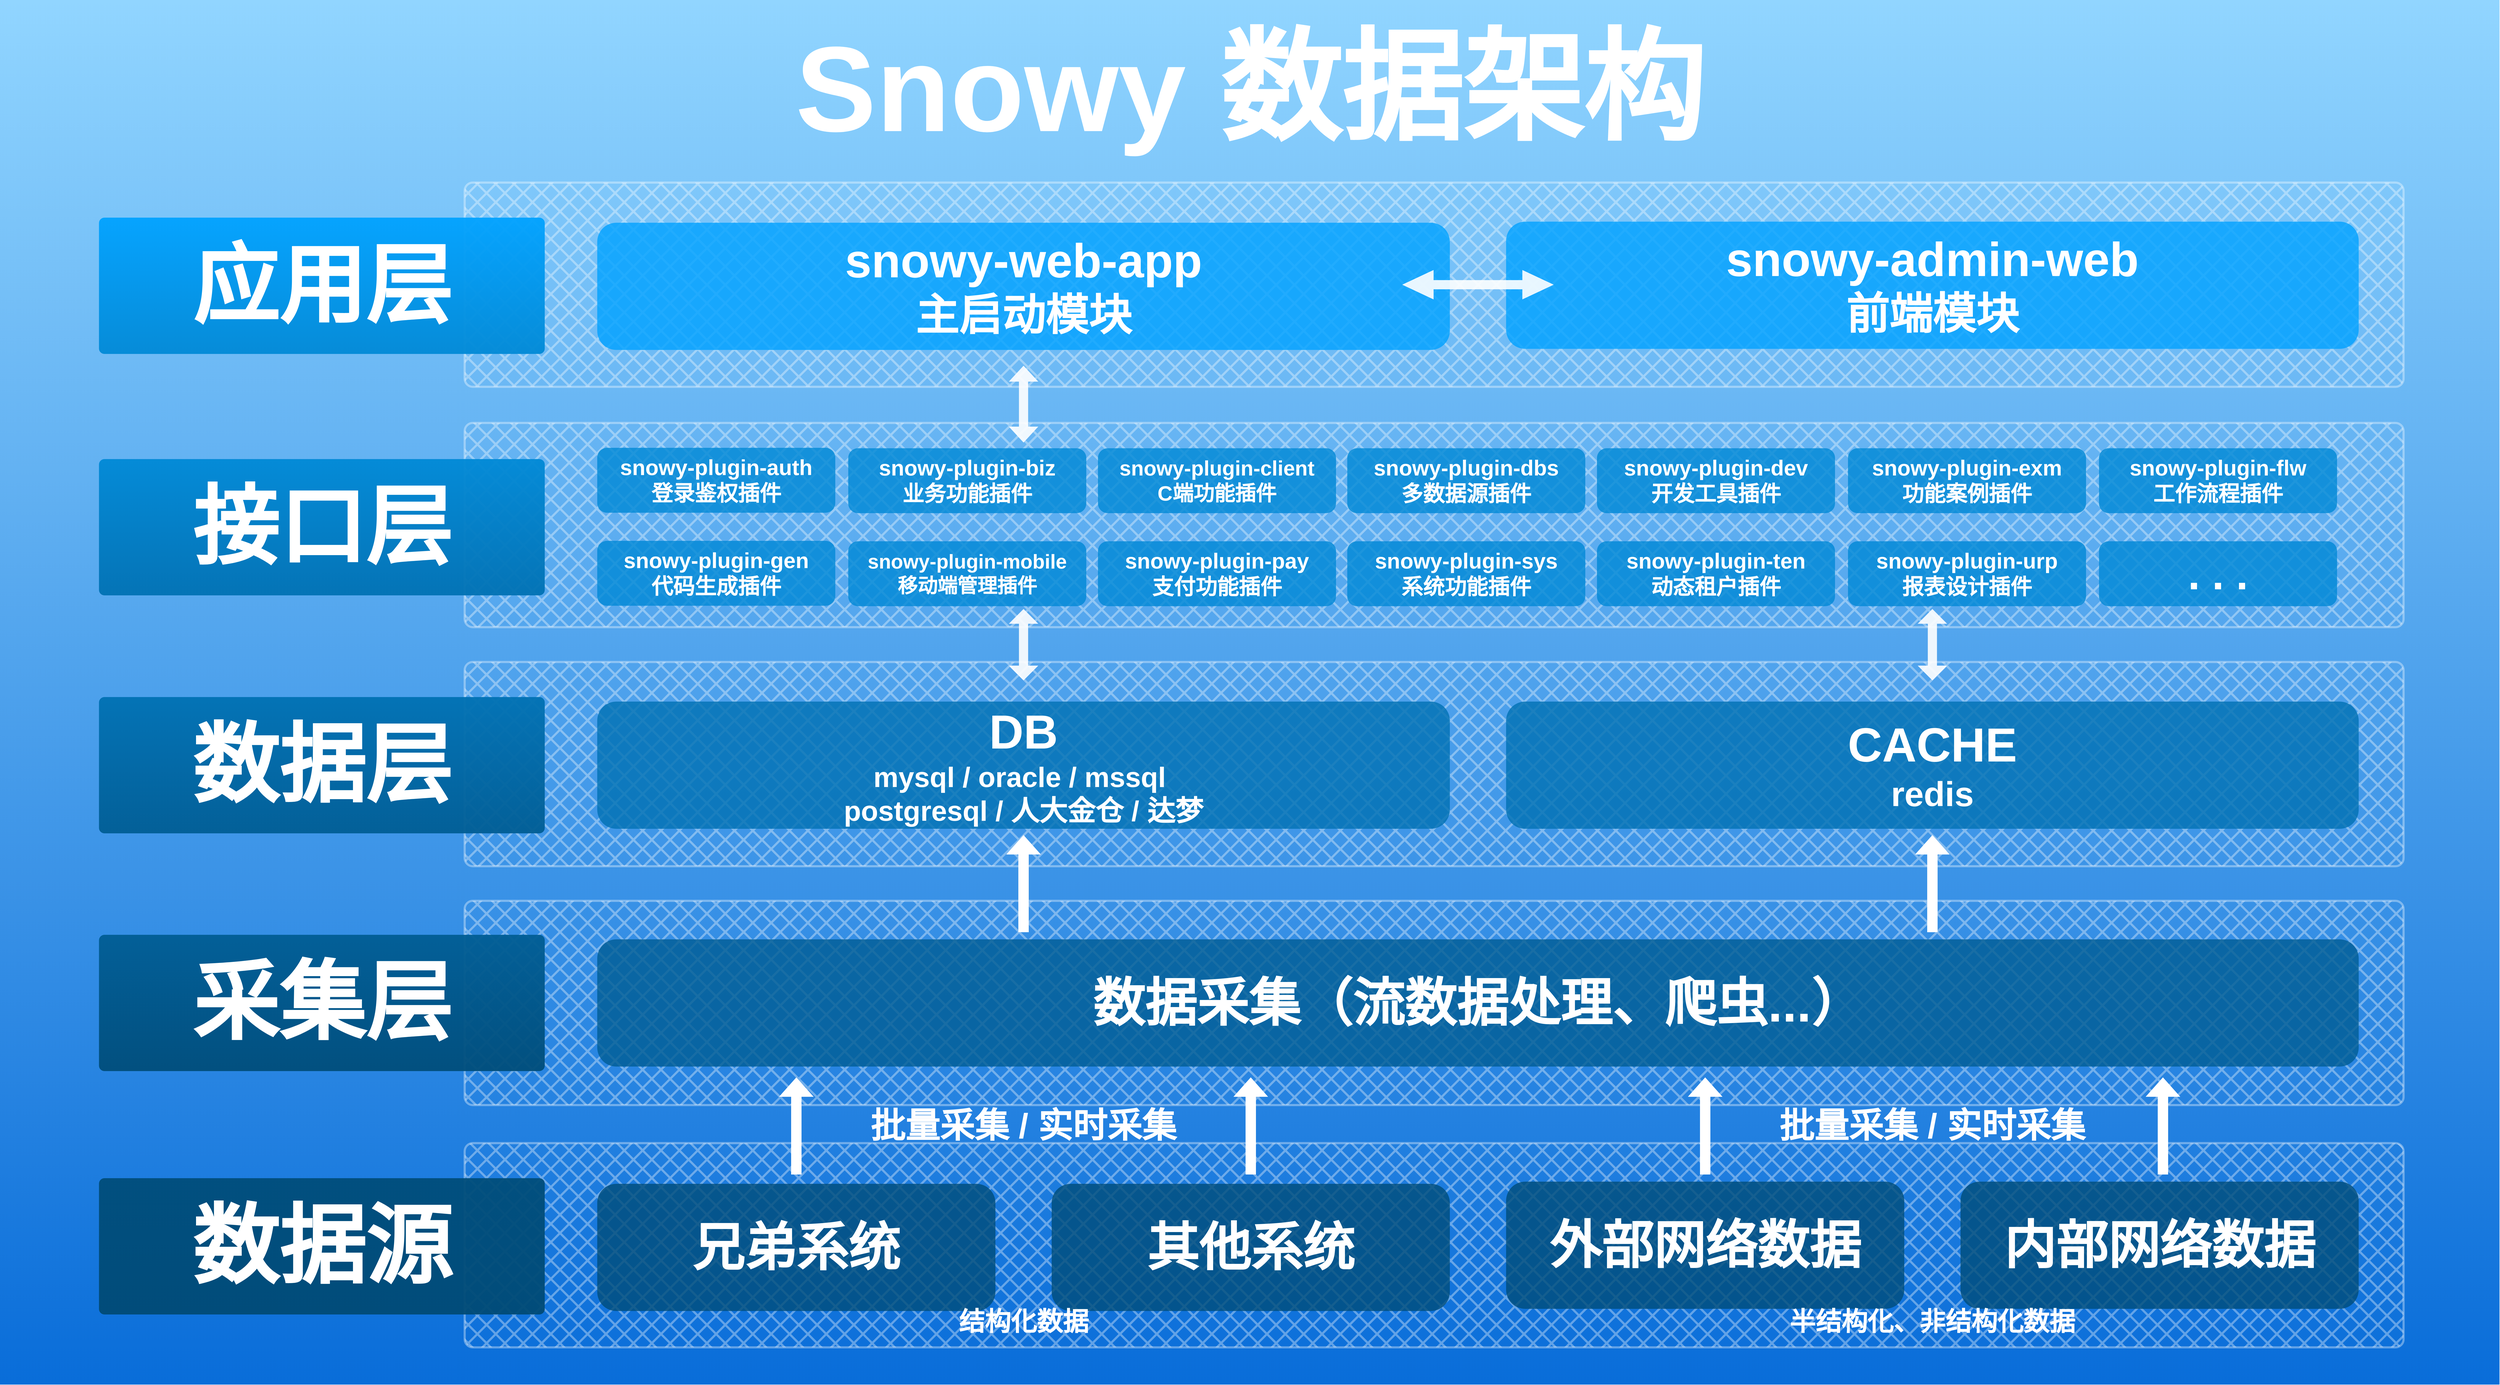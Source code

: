 <mxfile version="20.8.16" type="device"><diagram name="第 1 页" id="Kx8VIuU5H8zVZk4iBe6g"><mxGraphModel dx="14560" dy="7933" grid="1" gridSize="10" guides="1" tooltips="1" connect="1" arrows="1" fold="1" page="1" pageScale="1" pageWidth="827" pageHeight="1169" background="none" math="0" shadow="0"><root><mxCell id="0"/><mxCell id="1" parent="0"/><mxCell id="4Srfthnc1ipONNGXLUVX-5" value="" style="rounded=0;whiteSpace=wrap;html=1;fontSize=70;fillColor=#91d5ff;gradientColor=#096dd9;strokeColor=none;gradientDirection=south;fillStyle=zigzag-line;aspect=fixed;" parent="1" vertex="1"><mxGeometry x="-430.0" y="170" width="5775.38" height="3200" as="geometry"/></mxCell><mxCell id="FLzds0h-Em5p2aTKlsyB-1" value="" style="rounded=1;whiteSpace=wrap;html=1;fillStyle=cross-hatch;strokeColor=#FFFFFF;fontFamily=Helvetica;fontSize=70;fontColor=#333333;fillColor=#FFFFFF;gradientDirection=north;strokeWidth=5;glass=0;shadow=0;arcSize=4;flipV=1;gradientColor=none;opacity=35;" parent="1" vertex="1"><mxGeometry x="643.69" y="592" width="4480" height="472" as="geometry"/></mxCell><mxCell id="4Srfthnc1ipONNGXLUVX-15" value="&lt;font style=&quot;&quot;&gt;&lt;b style=&quot;&quot;&gt;&lt;font style=&quot;&quot;&gt;&lt;font color=&quot;#ffffff&quot; style=&quot;font-size: 280px;&quot;&gt;Snowy 数据架构&lt;/font&gt;&lt;/font&gt;&lt;/b&gt;&lt;/font&gt;" style="text;html=1;strokeColor=none;fillColor=none;align=center;verticalAlign=middle;whiteSpace=wrap;rounded=0;perimeterSpacing=1;strokeWidth=5;fillStyle=zigzag-line;gradientColor=none;gradientDirection=north;" parent="1" vertex="1"><mxGeometry x="1336.75" y="230" width="2241.88" height="290" as="geometry"/></mxCell><mxCell id="4Srfthnc1ipONNGXLUVX-13" value="&lt;b&gt;&lt;font style=&quot;font-size: 200px;&quot;&gt;应用层&lt;/font&gt;&lt;/b&gt;" style="rounded=1;whiteSpace=wrap;html=1;fillStyle=auto;strokeColor=none;fontFamily=Helvetica;fontSize=70;fontColor=#ffffff;fillColor=#00A2FF;gradientDirection=north;strokeWidth=3;glass=0;shadow=0;arcSize=4;flipV=1;gradientColor=#0089D6;opacity=95;" parent="1" vertex="1"><mxGeometry x="-201.31" y="673" width="1030" height="315" as="geometry"/></mxCell><mxCell id="FLzds0h-Em5p2aTKlsyB-4" value="" style="rounded=1;whiteSpace=wrap;html=1;fillStyle=cross-hatch;strokeColor=#FFFFFF;fontFamily=Helvetica;fontSize=70;fontColor=#333333;fillColor=#FFFFFF;gradientDirection=north;strokeWidth=5;glass=0;shadow=0;arcSize=4;flipV=1;gradientColor=none;opacity=35;" parent="1" vertex="1"><mxGeometry x="643.69" y="1147.5" width="4480" height="472" as="geometry"/></mxCell><mxCell id="FLzds0h-Em5p2aTKlsyB-5" value="&lt;b&gt;&lt;font style=&quot;font-size: 200px;&quot;&gt;接口层&lt;/font&gt;&lt;/b&gt;" style="rounded=1;whiteSpace=wrap;html=1;fillStyle=auto;strokeColor=none;fontFamily=Helvetica;fontSize=70;fontColor=#ffffff;fillColor=#0089D6;gradientDirection=north;strokeWidth=3;glass=0;shadow=0;arcSize=4;flipV=1;gradientColor=#0071B3;opacity=95;" parent="1" vertex="1"><mxGeometry x="-201.31" y="1231" width="1030" height="315" as="geometry"/></mxCell><mxCell id="FLzds0h-Em5p2aTKlsyB-6" value="" style="rounded=1;whiteSpace=wrap;html=1;fillStyle=cross-hatch;strokeColor=#FFFFFF;fontFamily=Helvetica;fontSize=70;fontColor=#333333;fillColor=#FFFFFF;gradientDirection=north;strokeWidth=5;glass=0;shadow=0;arcSize=4;flipV=1;gradientColor=none;opacity=35;" parent="1" vertex="1"><mxGeometry x="643.69" y="1700" width="4480" height="472" as="geometry"/></mxCell><mxCell id="FLzds0h-Em5p2aTKlsyB-7" value="&lt;b&gt;&lt;font style=&quot;font-size: 200px;&quot;&gt;数据层&lt;/font&gt;&lt;/b&gt;" style="rounded=1;whiteSpace=wrap;html=1;fillStyle=auto;strokeColor=none;fontFamily=Helvetica;fontSize=70;fontColor=#ffffff;fillColor=#0071B3;gradientDirection=north;strokeWidth=3;glass=0;shadow=0;arcSize=4;flipV=1;gradientColor=#005D94;opacity=95;" parent="1" vertex="1"><mxGeometry x="-201.31" y="1781" width="1030" height="315" as="geometry"/></mxCell><mxCell id="FLzds0h-Em5p2aTKlsyB-8" value="" style="rounded=1;whiteSpace=wrap;html=1;fillStyle=cross-hatch;strokeColor=#FFFFFF;fontFamily=Helvetica;fontSize=70;fontColor=#333333;fillColor=#FFFFFF;gradientDirection=north;strokeWidth=5;glass=0;shadow=0;arcSize=4;flipV=1;gradientColor=none;opacity=35;" parent="1" vertex="1"><mxGeometry x="643.69" y="2252" width="4480" height="472" as="geometry"/></mxCell><mxCell id="FLzds0h-Em5p2aTKlsyB-9" value="&lt;b&gt;&lt;font style=&quot;font-size: 200px;&quot;&gt;采集层&lt;/font&gt;&lt;/b&gt;" style="rounded=1;whiteSpace=wrap;html=1;fillStyle=auto;strokeColor=none;fontFamily=Helvetica;fontSize=70;fontColor=#ffffff;fillColor=#005D94;gradientDirection=north;strokeWidth=3;glass=0;shadow=0;arcSize=4;flipV=1;gradientColor=#004D7A;opacity=95;" parent="1" vertex="1"><mxGeometry x="-201.31" y="2330.5" width="1030" height="315" as="geometry"/></mxCell><mxCell id="FLzds0h-Em5p2aTKlsyB-10" value="" style="rounded=1;whiteSpace=wrap;html=1;fillStyle=cross-hatch;strokeColor=#FFFFFF;fontFamily=Helvetica;fontSize=70;fontColor=#333333;fillColor=#FFFFFF;gradientDirection=north;strokeWidth=5;glass=0;shadow=0;arcSize=4;flipV=1;gradientColor=none;opacity=35;" parent="1" vertex="1"><mxGeometry x="643.69" y="2812" width="4480" height="472" as="geometry"/></mxCell><mxCell id="FLzds0h-Em5p2aTKlsyB-11" value="&lt;b&gt;&lt;font style=&quot;font-size: 200px;&quot;&gt;数据源&lt;/font&gt;&lt;/b&gt;" style="rounded=1;whiteSpace=wrap;html=1;fillStyle=auto;strokeColor=none;fontFamily=Helvetica;fontSize=70;fontColor=#ffffff;fillColor=#004D7A;gradientDirection=north;strokeWidth=3;glass=0;shadow=0;arcSize=4;flipV=1;gradientColor=#004A75;opacity=95;" parent="1" vertex="1"><mxGeometry x="-201.31" y="2893" width="1030" height="315" as="geometry"/></mxCell><mxCell id="IisdGV5goiB8E4fgq-Qt-1" value="&lt;h2 style=&quot;font-size: 50px;&quot;&gt;&lt;b&gt;&lt;font style=&quot;font-size: 50px;&quot;&gt;snowy-plugin-auth&lt;br&gt;&lt;/font&gt;&lt;/b&gt;&lt;font style=&quot;font-size: 50px;&quot;&gt;&lt;b&gt;&lt;font style=&quot;font-size: 50px;&quot;&gt;登录鉴权插件&lt;/font&gt;&lt;/b&gt;&lt;/font&gt;&lt;/h2&gt;" style="rounded=1;whiteSpace=wrap;html=1;fillColor=#0089D6;strokeColor=none;fontColor=#ffffff;strokeWidth=6;perimeterSpacing=0;dashed=1;dashPattern=1 1;opacity=80;" parent="1" vertex="1"><mxGeometry x="950" y="1205" width="550" height="150" as="geometry"/></mxCell><mxCell id="IisdGV5goiB8E4fgq-Qt-3" value="&lt;h2 style=&quot;font-size: 50px;&quot;&gt;&lt;font style=&quot;font-size: 50px;&quot;&gt;snowy-plugin-biz&lt;br&gt;&lt;/font&gt;&lt;font style=&quot;font-size: 50px;&quot;&gt;业务功能插件&lt;/font&gt;&lt;/h2&gt;" style="rounded=1;whiteSpace=wrap;html=1;fillColor=#0089D6;strokeColor=none;fontColor=#ffffff;strokeWidth=6;perimeterSpacing=0;dashed=1;dashPattern=1 1;fontStyle=1;opacity=80;" parent="1" vertex="1"><mxGeometry x="1530" y="1206" width="550" height="150" as="geometry"/></mxCell><mxCell id="IisdGV5goiB8E4fgq-Qt-4" value="&lt;h2 style=&quot;font-size: 48px;&quot;&gt;&lt;font style=&quot;font-size: 48px;&quot;&gt;&lt;font style=&quot;font-size: 48px;&quot;&gt;snowy-plugin-client&lt;br&gt;&lt;/font&gt;&lt;/font&gt;&lt;font style=&quot;font-size: 48px;&quot;&gt;&lt;font style=&quot;font-size: 48px;&quot;&gt;&lt;b&gt;C端功能插件&lt;/b&gt;&lt;/font&gt;&lt;/font&gt;&lt;/h2&gt;" style="rounded=1;whiteSpace=wrap;html=1;fillColor=#0089D6;strokeColor=none;fontColor=#ffffff;strokeWidth=6;perimeterSpacing=0;dashed=1;dashPattern=1 1;opacity=80;" parent="1" vertex="1"><mxGeometry x="2107" y="1206" width="550" height="150" as="geometry"/></mxCell><mxCell id="IisdGV5goiB8E4fgq-Qt-5" value="&lt;h2 style=&quot;font-size: 50px;&quot;&gt;&lt;font style=&quot;font-size: 50px;&quot;&gt;&lt;font style=&quot;font-size: 50px;&quot;&gt;snowy-plugin-dbs&lt;br&gt;&lt;/font&gt;&lt;/font&gt;&lt;font style=&quot;font-size: 50px;&quot;&gt;&lt;font style=&quot;font-size: 50px;&quot;&gt;&lt;b&gt;多数据源插件&lt;/b&gt;&lt;/font&gt;&lt;/font&gt;&lt;/h2&gt;" style="rounded=1;whiteSpace=wrap;html=1;fillColor=#0089D6;strokeColor=none;fontColor=#ffffff;strokeWidth=6;perimeterSpacing=0;dashed=1;dashPattern=1 1;opacity=80;" parent="1" vertex="1"><mxGeometry x="2683" y="1206" width="550" height="150" as="geometry"/></mxCell><mxCell id="SXAhdlGghppLkKqJQpbE-1" value="&lt;h2 style=&quot;&quot;&gt;&lt;font style=&quot;font-size: 110px;&quot;&gt;snowy-web-app&lt;br&gt;&lt;/font&gt;&lt;font style=&quot;font-size: 100px;&quot;&gt;主启动模块&lt;/font&gt;&lt;/h2&gt;" style="rounded=1;whiteSpace=wrap;html=1;fillColor=#00A2FF;strokeColor=none;fontColor=#ffffff;strokeWidth=6;perimeterSpacing=0;dashed=1;dashPattern=1 1;opacity=80;" vertex="1" parent="1"><mxGeometry x="950" y="684.75" width="1970" height="294" as="geometry"/></mxCell><mxCell id="SXAhdlGghppLkKqJQpbE-2" value="&lt;h2 style=&quot;&quot;&gt;&lt;font style=&quot;font-size: 110px;&quot;&gt;snowy-admin-web&lt;br&gt;&lt;/font&gt;&lt;font style=&quot;font-size: 100px;&quot;&gt;前端模块&lt;/font&gt;&lt;/h2&gt;" style="rounded=1;whiteSpace=wrap;html=1;fillColor=#00A2FF;strokeColor=none;fontColor=#ffffff;strokeWidth=6;perimeterSpacing=0;dashed=1;dashPattern=1 1;opacity=80;" vertex="1" parent="1"><mxGeometry x="3050" y="682.25" width="1970" height="294" as="geometry"/></mxCell><mxCell id="SXAhdlGghppLkKqJQpbE-4" value="" style="shape=doubleArrow;whiteSpace=wrap;html=1;dashed=1;dashPattern=1 1;strokeColor=none;strokeWidth=6;fontSize=65;fillColor=#FFFFFF;opacity=90;flipV=1;flipH=1;arrowWidth=0.312;arrowSize=0.207;rotation=-180;" vertex="1" parent="1"><mxGeometry x="2810" y="793.97" width="350" height="68.06" as="geometry"/></mxCell><mxCell id="SXAhdlGghppLkKqJQpbE-6" value="&lt;h3 style=&quot;font-size: 65px;&quot;&gt;&lt;font style=&quot;font-size: 110px;&quot;&gt;DB&lt;br&gt;&lt;/font&gt;&lt;font style=&quot;font-size: 65px;&quot;&gt;mysql / oracle / mssql&amp;nbsp;&lt;br&gt;&lt;/font&gt;&lt;font style=&quot;font-size: 65px;&quot;&gt;postgresql / 人大金仓 / 达梦&lt;/font&gt;&lt;/h3&gt;" style="rounded=1;whiteSpace=wrap;html=1;fillColor=#0071B3;strokeColor=none;fontColor=#ffffff;strokeWidth=6;perimeterSpacing=0;dashed=1;dashPattern=1 1;opacity=80;" vertex="1" parent="1"><mxGeometry x="950" y="1791.5" width="1970" height="294" as="geometry"/></mxCell><mxCell id="SXAhdlGghppLkKqJQpbE-7" value="&lt;h2 style=&quot;&quot;&gt;&lt;font style=&quot;font-size: 110px;&quot;&gt;CACHE&lt;br&gt;&lt;/font&gt;&lt;font style=&quot;font-size: 80px;&quot;&gt;redis&lt;/font&gt;&lt;/h2&gt;" style="rounded=1;whiteSpace=wrap;html=1;fillColor=#0071B3;strokeColor=none;fontColor=#ffffff;strokeWidth=6;perimeterSpacing=0;dashed=1;dashPattern=1 1;opacity=80;" vertex="1" parent="1"><mxGeometry x="3050" y="1791.5" width="1970" height="294" as="geometry"/></mxCell><mxCell id="SXAhdlGghppLkKqJQpbE-8" value="&lt;h1&gt;&lt;b&gt;&lt;font style=&quot;font-size: 120px;&quot;&gt;兄弟系统&lt;/font&gt;&lt;/b&gt;&lt;/h1&gt;" style="rounded=1;whiteSpace=wrap;html=1;fillColor=#004D7A;strokeColor=none;fontColor=#ffffff;strokeWidth=6;perimeterSpacing=0;dashed=1;dashPattern=1 1;opacity=80;" vertex="1" parent="1"><mxGeometry x="950" y="2906" width="920" height="294" as="geometry"/></mxCell><mxCell id="SXAhdlGghppLkKqJQpbE-9" value="&lt;h1&gt;&lt;span&gt;&lt;font style=&quot;font-size: 120px;&quot;&gt;其他系统&lt;/font&gt;&lt;/span&gt;&lt;/h1&gt;" style="rounded=1;whiteSpace=wrap;html=1;fillColor=#004D7A;strokeColor=none;fontColor=#ffffff;strokeWidth=6;perimeterSpacing=0;dashed=1;dashPattern=1 1;fontStyle=1;opacity=80;" vertex="1" parent="1"><mxGeometry x="2000" y="2906" width="920" height="294" as="geometry"/></mxCell><mxCell id="SXAhdlGghppLkKqJQpbE-10" value="&lt;h1&gt;&lt;b&gt;&lt;font style=&quot;font-size: 120px;&quot;&gt;外部网络数据&lt;/font&gt;&lt;/b&gt;&lt;/h1&gt;" style="rounded=1;whiteSpace=wrap;html=1;fillColor=#004D7A;strokeColor=none;fontColor=#ffffff;strokeWidth=6;perimeterSpacing=0;dashed=1;dashPattern=1 1;opacity=80;" vertex="1" parent="1"><mxGeometry x="3050" y="2901" width="920" height="294" as="geometry"/></mxCell><mxCell id="SXAhdlGghppLkKqJQpbE-11" value="&lt;h1&gt;&lt;b&gt;&lt;font style=&quot;font-size: 120px;&quot;&gt;内部网络数据&lt;/font&gt;&lt;/b&gt;&lt;/h1&gt;" style="rounded=1;whiteSpace=wrap;html=1;fillColor=#004D7A;strokeColor=none;fontColor=#ffffff;strokeWidth=6;perimeterSpacing=0;dashed=1;dashPattern=1 1;opacity=80;" vertex="1" parent="1"><mxGeometry x="4100" y="2901" width="920" height="294" as="geometry"/></mxCell><mxCell id="SXAhdlGghppLkKqJQpbE-12" value="&lt;font size=&quot;1&quot; color=&quot;#ffffff&quot; style=&quot;&quot;&gt;&lt;span style=&quot;font-size: 60px;&quot;&gt;&lt;b&gt;结构化数据&lt;/b&gt;&lt;/span&gt;&lt;/font&gt;" style="text;html=1;strokeColor=none;fillColor=none;align=center;verticalAlign=middle;whiteSpace=wrap;rounded=0;" vertex="1" parent="1"><mxGeometry x="1752.5" y="3170" width="365" height="110" as="geometry"/></mxCell><mxCell id="SXAhdlGghppLkKqJQpbE-13" value="&lt;font size=&quot;1&quot; color=&quot;#ffffff&quot; style=&quot;&quot;&gt;&lt;span style=&quot;font-size: 60px;&quot;&gt;&lt;b&gt;半结构化、非结构化数据&lt;/b&gt;&lt;/span&gt;&lt;/font&gt;" style="text;html=1;strokeColor=none;fillColor=none;align=center;verticalAlign=middle;whiteSpace=wrap;rounded=0;" vertex="1" parent="1"><mxGeometry x="3695" y="3170" width="680" height="110" as="geometry"/></mxCell><mxCell id="SXAhdlGghppLkKqJQpbE-15" value="&lt;h1&gt;&lt;b&gt;&lt;font style=&quot;font-size: 120px;&quot;&gt;数据采集（流数据处理、爬虫...）&lt;/font&gt;&lt;/b&gt;&lt;/h1&gt;" style="rounded=1;whiteSpace=wrap;html=1;fillColor=#005D94;strokeColor=none;fontColor=#ffffff;strokeWidth=6;perimeterSpacing=0;dashed=1;dashPattern=1 1;opacity=80;" vertex="1" parent="1"><mxGeometry x="950" y="2341" width="4070" height="294" as="geometry"/></mxCell><mxCell id="SXAhdlGghppLkKqJQpbE-16" value="" style="shape=singleArrow;direction=north;whiteSpace=wrap;html=1;fontSize=60;fontColor=#FFFFFF;fillColor=#FFFFFF;strokeColor=none;" vertex="1" parent="1"><mxGeometry x="1370" y="2660" width="80" height="224.5" as="geometry"/></mxCell><mxCell id="SXAhdlGghppLkKqJQpbE-17" value="" style="shape=singleArrow;direction=north;whiteSpace=wrap;html=1;fontSize=60;fontColor=#FFFFFF;fillColor=#FFFFFF;strokeColor=none;" vertex="1" parent="1"><mxGeometry x="2420" y="2660" width="80" height="224.5" as="geometry"/></mxCell><mxCell id="SXAhdlGghppLkKqJQpbE-18" value="" style="shape=singleArrow;direction=north;whiteSpace=wrap;html=1;fontSize=60;fontColor=#FFFFFF;fillColor=#FFFFFF;strokeColor=none;" vertex="1" parent="1"><mxGeometry x="3470" y="2660" width="80" height="224.5" as="geometry"/></mxCell><mxCell id="SXAhdlGghppLkKqJQpbE-19" value="" style="shape=singleArrow;direction=north;whiteSpace=wrap;html=1;fontSize=60;fontColor=#FFFFFF;fillColor=#FFFFFF;strokeColor=none;" vertex="1" parent="1"><mxGeometry x="4527.69" y="2660" width="80" height="224.5" as="geometry"/></mxCell><mxCell id="SXAhdlGghppLkKqJQpbE-20" value="&lt;font color=&quot;#ffffff&quot;&gt;&lt;span style=&quot;font-size: 80px;&quot;&gt;&lt;b&gt;批量采集 / 实时采集&lt;/b&gt;&lt;/span&gt;&lt;/font&gt;" style="text;html=1;strokeColor=none;fillColor=none;align=center;verticalAlign=middle;whiteSpace=wrap;rounded=0;" vertex="1" parent="1"><mxGeometry x="1560" y="2717.25" width="750" height="110" as="geometry"/></mxCell><mxCell id="SXAhdlGghppLkKqJQpbE-22" value="&lt;font color=&quot;#ffffff&quot;&gt;&lt;span style=&quot;font-size: 80px;&quot;&gt;&lt;b&gt;批量采集 / 实时采集&lt;/b&gt;&lt;/span&gt;&lt;/font&gt;" style="text;html=1;strokeColor=none;fillColor=none;align=center;verticalAlign=middle;whiteSpace=wrap;rounded=0;" vertex="1" parent="1"><mxGeometry x="3660" y="2717.25" width="750" height="110" as="geometry"/></mxCell><mxCell id="SXAhdlGghppLkKqJQpbE-23" value="" style="shape=singleArrow;direction=north;whiteSpace=wrap;html=1;fontSize=60;fontColor=#FFFFFF;fillColor=#FFFFFF;strokeColor=none;" vertex="1" parent="1"><mxGeometry x="1895" y="2100" width="80" height="224.5" as="geometry"/></mxCell><mxCell id="SXAhdlGghppLkKqJQpbE-24" value="" style="shape=singleArrow;direction=north;whiteSpace=wrap;html=1;fontSize=60;fontColor=#FFFFFF;fillColor=#FFFFFF;strokeColor=none;" vertex="1" parent="1"><mxGeometry x="3995" y="2100" width="80" height="224.5" as="geometry"/></mxCell><mxCell id="SXAhdlGghppLkKqJQpbE-25" value="&lt;h2 style=&quot;font-size: 50px;&quot;&gt;&lt;font style=&quot;font-size: 50px;&quot;&gt;&lt;font style=&quot;font-size: 50px;&quot;&gt;snowy-plugin-dev&lt;br&gt;&lt;/font&gt;&lt;/font&gt;&lt;font style=&quot;font-size: 50px;&quot;&gt;&lt;font style=&quot;font-size: 50px;&quot;&gt;&lt;b&gt;开发工具插件&lt;/b&gt;&lt;/font&gt;&lt;/font&gt;&lt;/h2&gt;" style="rounded=1;whiteSpace=wrap;html=1;fillColor=#0089D6;strokeColor=none;fontColor=#ffffff;strokeWidth=6;perimeterSpacing=0;dashed=1;dashPattern=1 1;opacity=80;" vertex="1" parent="1"><mxGeometry x="3260" y="1206" width="550" height="150" as="geometry"/></mxCell><mxCell id="SXAhdlGghppLkKqJQpbE-26" value="&lt;h2 style=&quot;font-size: 50px;&quot;&gt;&lt;font style=&quot;font-size: 50px;&quot;&gt;&lt;font style=&quot;font-size: 50px;&quot;&gt;snowy-plugin-exm&lt;br&gt;&lt;/font&gt;&lt;/font&gt;&lt;font style=&quot;font-size: 50px;&quot;&gt;&lt;font style=&quot;font-size: 50px;&quot;&gt;功能案例插件&lt;/font&gt;&lt;/font&gt;&lt;/h2&gt;" style="rounded=1;whiteSpace=wrap;html=1;fillColor=#0089D6;strokeColor=none;fontColor=#ffffff;strokeWidth=6;perimeterSpacing=0;dashed=1;dashPattern=1 1;fontStyle=1;opacity=80;" vertex="1" parent="1"><mxGeometry x="3840" y="1206" width="550" height="150" as="geometry"/></mxCell><mxCell id="SXAhdlGghppLkKqJQpbE-27" value="&lt;h2 style=&quot;font-size: 50px;&quot;&gt;&lt;font style=&quot;font-size: 50px;&quot;&gt;&lt;font style=&quot;font-size: 50px;&quot;&gt;snowy-plugin-flw&lt;br&gt;&lt;/font&gt;&lt;/font&gt;&lt;font style=&quot;font-size: 50px;&quot;&gt;&lt;font style=&quot;font-size: 50px;&quot;&gt;工作流程插件&lt;/font&gt;&lt;/font&gt;&lt;/h2&gt;" style="rounded=1;whiteSpace=wrap;html=1;fillColor=#0089D6;strokeColor=none;fontColor=#ffffff;strokeWidth=6;perimeterSpacing=0;dashed=1;dashPattern=1 1;opacity=80;" vertex="1" parent="1"><mxGeometry x="4420" y="1206" width="550" height="150" as="geometry"/></mxCell><mxCell id="SXAhdlGghppLkKqJQpbE-28" value="&lt;h2 style=&quot;&quot;&gt;&lt;font style=&quot;font-size: 100px;&quot;&gt;. . .&lt;/font&gt;&lt;/h2&gt;" style="rounded=1;whiteSpace=wrap;html=1;fillColor=#0089D6;strokeColor=none;fontColor=#ffffff;strokeWidth=6;perimeterSpacing=0;dashed=1;dashPattern=1 1;opacity=80;" vertex="1" parent="1"><mxGeometry x="4420.0" y="1421" width="550" height="150" as="geometry"/></mxCell><mxCell id="SXAhdlGghppLkKqJQpbE-29" value="&lt;h2 style=&quot;border-color: var(--border-color); font-size: 50px;&quot;&gt;&lt;font style=&quot;border-color: var(--border-color);&quot;&gt;snowy-plugin-gen&lt;br style=&quot;border-color: var(--border-color);&quot;&gt;&lt;/font&gt;&lt;font style=&quot;border-color: var(--border-color);&quot;&gt;代码生成插件&lt;/font&gt;&lt;/h2&gt;" style="rounded=1;whiteSpace=wrap;html=1;fillColor=#0089D6;strokeColor=none;fontColor=#ffffff;strokeWidth=6;perimeterSpacing=0;dashed=1;dashPattern=1 1;opacity=80;" vertex="1" parent="1"><mxGeometry x="950" y="1420" width="550" height="150" as="geometry"/></mxCell><mxCell id="SXAhdlGghppLkKqJQpbE-30" value="&lt;h2 style=&quot;border-color: var(--border-color); font-size: 46px;&quot;&gt;&lt;font style=&quot;border-color: var(--border-color);&quot;&gt;snowy-plugin-mobile&lt;br style=&quot;border-color: var(--border-color);&quot;&gt;&lt;/font&gt;&lt;font style=&quot;border-color: var(--border-color);&quot;&gt;移动端管理插件&lt;/font&gt;&lt;/h2&gt;" style="rounded=1;whiteSpace=wrap;html=1;fillColor=#0089D6;strokeColor=none;fontColor=#ffffff;strokeWidth=6;perimeterSpacing=0;dashed=1;dashPattern=1 1;fontStyle=1;opacity=80;" vertex="1" parent="1"><mxGeometry x="1530" y="1421" width="550" height="150" as="geometry"/></mxCell><mxCell id="SXAhdlGghppLkKqJQpbE-31" value="&lt;h2 style=&quot;border-color: var(--border-color); font-size: 50px;&quot;&gt;&lt;font style=&quot;border-color: var(--border-color);&quot;&gt;snowy-plugin-pay&lt;br style=&quot;border-color: var(--border-color);&quot;&gt;&lt;/font&gt;&lt;font style=&quot;border-color: var(--border-color);&quot;&gt;支付功能插件&lt;/font&gt;&lt;/h2&gt;" style="rounded=1;whiteSpace=wrap;html=1;fillColor=#0089D6;strokeColor=none;fontColor=#ffffff;strokeWidth=6;perimeterSpacing=0;dashed=1;dashPattern=1 1;opacity=80;" vertex="1" parent="1"><mxGeometry x="2107" y="1421" width="550" height="150" as="geometry"/></mxCell><mxCell id="SXAhdlGghppLkKqJQpbE-32" value="&lt;h2 style=&quot;font-size: 50px;&quot;&gt;&lt;font style=&quot;font-size: 50px;&quot;&gt;&lt;font style=&quot;font-size: 50px;&quot;&gt;snowy-plugin-sys&lt;br&gt;&lt;/font&gt;&lt;/font&gt;&lt;font style=&quot;font-size: 50px;&quot;&gt;系统功能插件&lt;/font&gt;&lt;/h2&gt;" style="rounded=1;whiteSpace=wrap;html=1;fillColor=#0089D6;strokeColor=none;fontColor=#ffffff;strokeWidth=6;perimeterSpacing=0;dashed=1;dashPattern=1 1;opacity=80;" vertex="1" parent="1"><mxGeometry x="2683" y="1421" width="550" height="150" as="geometry"/></mxCell><mxCell id="SXAhdlGghppLkKqJQpbE-33" value="&lt;h2 style=&quot;font-size: 50px;&quot;&gt;&lt;font style=&quot;font-size: 50px;&quot;&gt;snowy-plugin-ten&lt;br&gt;&lt;/font&gt;&lt;font style=&quot;font-size: 50px;&quot;&gt;动态租户插件&lt;/font&gt;&lt;/h2&gt;" style="rounded=1;whiteSpace=wrap;html=1;fillColor=#0089D6;strokeColor=none;fontColor=#ffffff;strokeWidth=6;perimeterSpacing=0;dashed=1;dashPattern=1 1;opacity=80;" vertex="1" parent="1"><mxGeometry x="3260" y="1421" width="550" height="150" as="geometry"/></mxCell><mxCell id="SXAhdlGghppLkKqJQpbE-34" value="&lt;h2 style=&quot;font-size: 50px;&quot;&gt;&lt;font style=&quot;font-size: 50px;&quot;&gt;snowy-plugin-urp&lt;br&gt;&lt;/font&gt;&lt;font style=&quot;font-size: 50px;&quot;&gt;报表设计插件&lt;/font&gt;&lt;/h2&gt;" style="rounded=1;whiteSpace=wrap;html=1;fillColor=#0089D6;strokeColor=none;fontColor=#ffffff;strokeWidth=6;perimeterSpacing=0;dashed=1;dashPattern=1 1;fontStyle=1;opacity=80;" vertex="1" parent="1"><mxGeometry x="3840" y="1421" width="550" height="150" as="geometry"/></mxCell><mxCell id="SXAhdlGghppLkKqJQpbE-37" value="" style="shape=doubleArrow;whiteSpace=wrap;html=1;dashed=1;dashPattern=1 1;strokeColor=none;strokeWidth=6;fontSize=65;fillColor=#FFFFFF;opacity=90;flipV=1;flipH=1;arrowWidth=0.312;arrowSize=0.207;rotation=-90;" vertex="1" parent="1"><mxGeometry x="1852.5" y="1626" width="165" height="68.06" as="geometry"/></mxCell><mxCell id="SXAhdlGghppLkKqJQpbE-38" value="" style="shape=doubleArrow;whiteSpace=wrap;html=1;dashed=1;dashPattern=1 1;strokeColor=none;strokeWidth=6;fontSize=65;fillColor=#FFFFFF;opacity=90;flipV=1;flipH=1;arrowWidth=0.312;arrowSize=0.207;rotation=-90;" vertex="1" parent="1"><mxGeometry x="3952.5" y="1626" width="165" height="68.06" as="geometry"/></mxCell><mxCell id="SXAhdlGghppLkKqJQpbE-39" value="" style="shape=doubleArrow;whiteSpace=wrap;html=1;dashed=1;dashPattern=1 1;strokeColor=none;strokeWidth=6;fontSize=65;fillColor=#FFFFFF;opacity=90;flipV=1;flipH=1;arrowWidth=0.312;arrowSize=0.207;rotation=-90;" vertex="1" parent="1"><mxGeometry x="1846.25" y="1070" width="177.5" height="68.06" as="geometry"/></mxCell></root></mxGraphModel></diagram></mxfile>